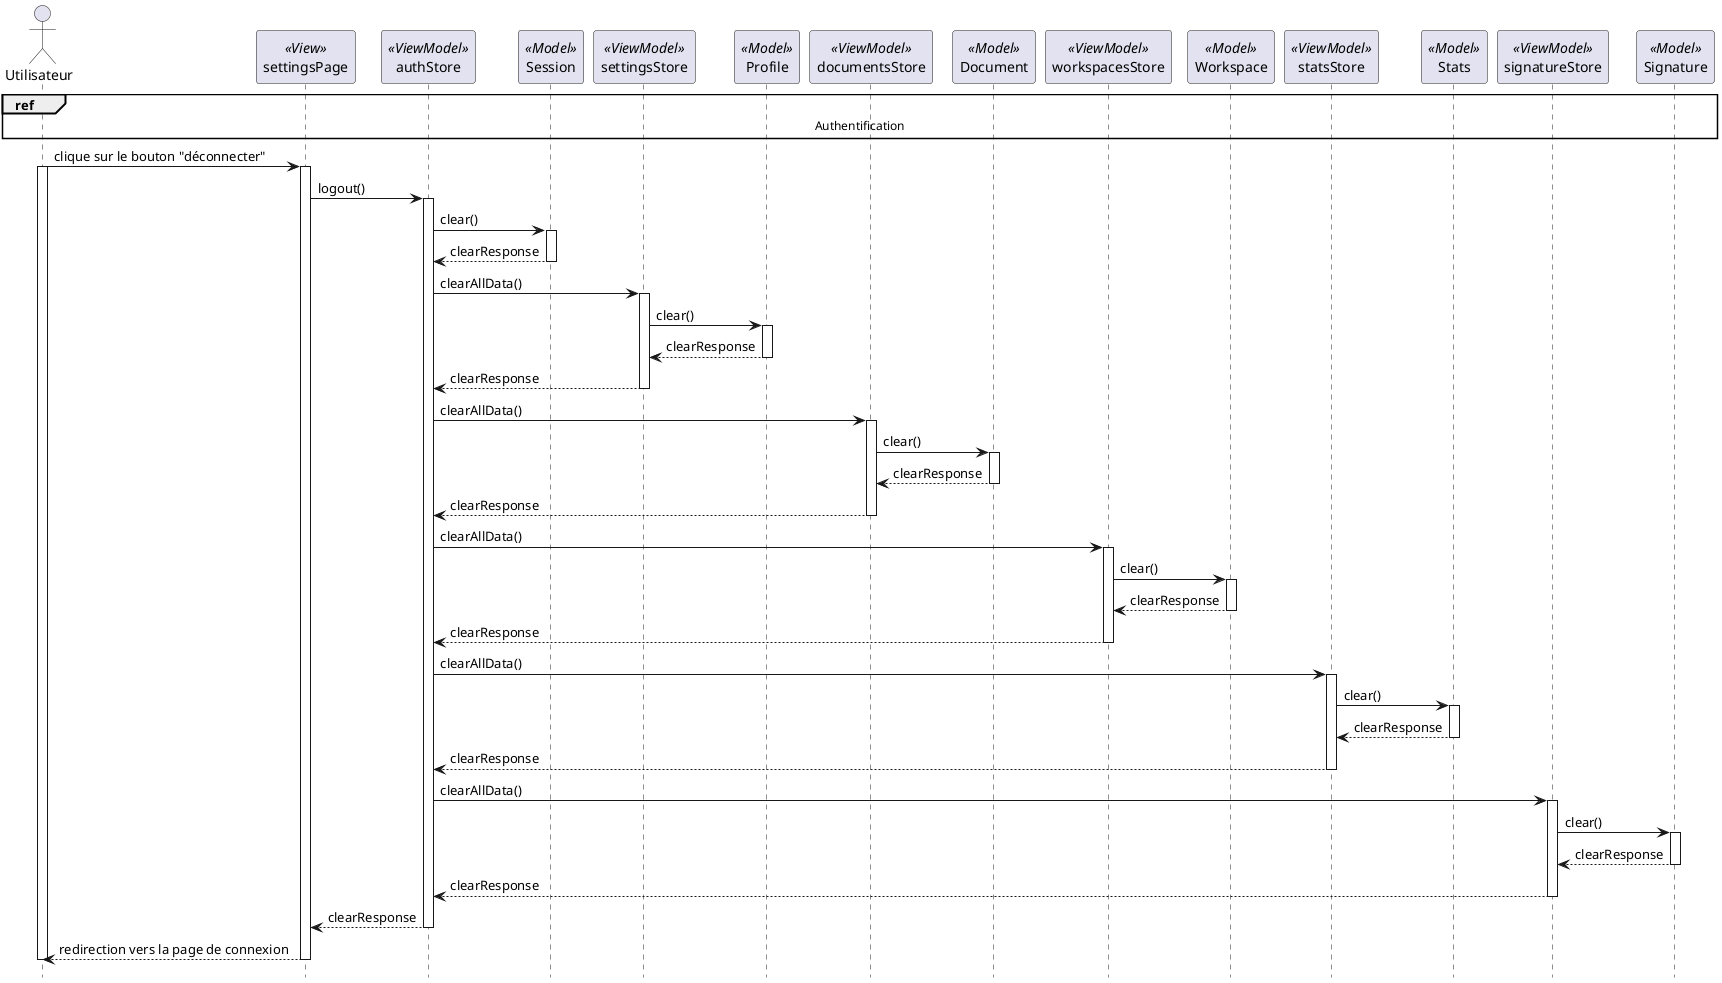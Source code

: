 @startuml sequence_logout

hide footbox


actor "Utilisateur" as user
participant "settingsPage" as setView << View >>
participant "authStore" as auth << ViewModel >>
participant "Session" as session << Model >>
participant "settingsStore" as settingsStore << ViewModel >>
participant "Profile" as profile << Model >>
participant "documentsStore" as documentsStore << ViewModel >>
participant "Document" as document << Model >>
participant "workspacesStore" as workspacesStore << ViewModel >>
participant "Workspace" as workspace << Model >>
participant "statsStore" as statsStore << ViewModel >>
participant "Stats" as stats << Model >>
participant "signatureStore" as signatureStore << ViewModel >>
participant "Signature" as signature << Model >>

ref over user,setView,signature,settingsStore,profile,documentsStore,workspacesStore,statsStore,signatureStore : Authentification

user -> setView : clique sur le bouton "déconnecter"
activate user
activate setView
setView -> auth : logout()
activate auth
auth -> session : clear()
activate session
session --> auth : clearResponse
deactivate session
auth -> settingsStore : clearAllData()
activate settingsStore
settingsStore -> profile : clear()
activate profile
profile --> settingsStore : clearResponse
deactivate profile
settingsStore --> auth : clearResponse
deactivate settingsStore
auth -> documentsStore : clearAllData()
activate documentsStore
documentsStore -> document : clear()
activate document
document --> documentsStore : clearResponse
deactivate document
documentsStore --> auth : clearResponse
deactivate documentsStore
auth -> workspacesStore : clearAllData()
activate workspacesStore
workspacesStore -> workspace : clear()
activate workspace
workspace --> workspacesStore : clearResponse
deactivate workspace
workspacesStore --> auth : clearResponse
deactivate workspacesStore
auth -> statsStore : clearAllData()
activate statsStore
statsStore -> stats : clear()
activate stats
stats --> statsStore : clearResponse
deactivate stats
statsStore --> auth : clearResponse
deactivate statsStore
auth -> signatureStore : clearAllData()
activate signatureStore
signatureStore -> signature : clear()
activate signature
signature --> signatureStore : clearResponse
deactivate signature
signatureStore --> auth : clearResponse
deactivate signatureStore
auth --> setView : clearResponse
deactivate auth
setView --> user : redirection vers la page de connexion



deactivate setView
deactivate user
@enduml

